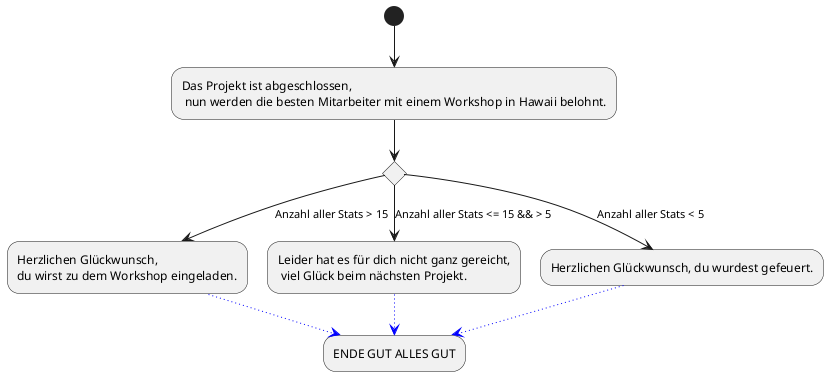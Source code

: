 @startuml
(*) --> "Das Projekt ist abgeschlossen, \n nun werden die besten Mitarbeiter mit einem Workshop in Hawaii belohnt." as shop
if "" then
--> [Anzahl aller Stats > 15] "Herzlichen Glückwunsch, \ndu wirst zu dem Workshop eingeladen." as a
else 
--> [Anzahl aller Stats <= 15 && > 5] "Leider hat es für dich nicht ganz gereicht,\n viel Glück beim nächsten Projekt." as b
else
--> [Anzahl aller Stats < 5] "Herzlichen Glückwunsch, du wurdest gefeuert."
-[#blue,dotted]-> "ENDE GUT ALLES GUT" as ende
a -[#blue,dotted]-> ende
b -[#blue,dotted]-> ende
@enduml
